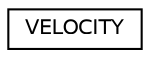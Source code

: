 digraph "Graphical Class Hierarchy"
{
  edge [fontname="Helvetica",fontsize="10",labelfontname="Helvetica",labelfontsize="10"];
  node [fontname="Helvetica",fontsize="10",shape=record];
  rankdir="LR";
  Node0 [label="VELOCITY",height=0.2,width=0.4,color="black", fillcolor="white", style="filled",URL="$structVELOCITY.html"];
}

